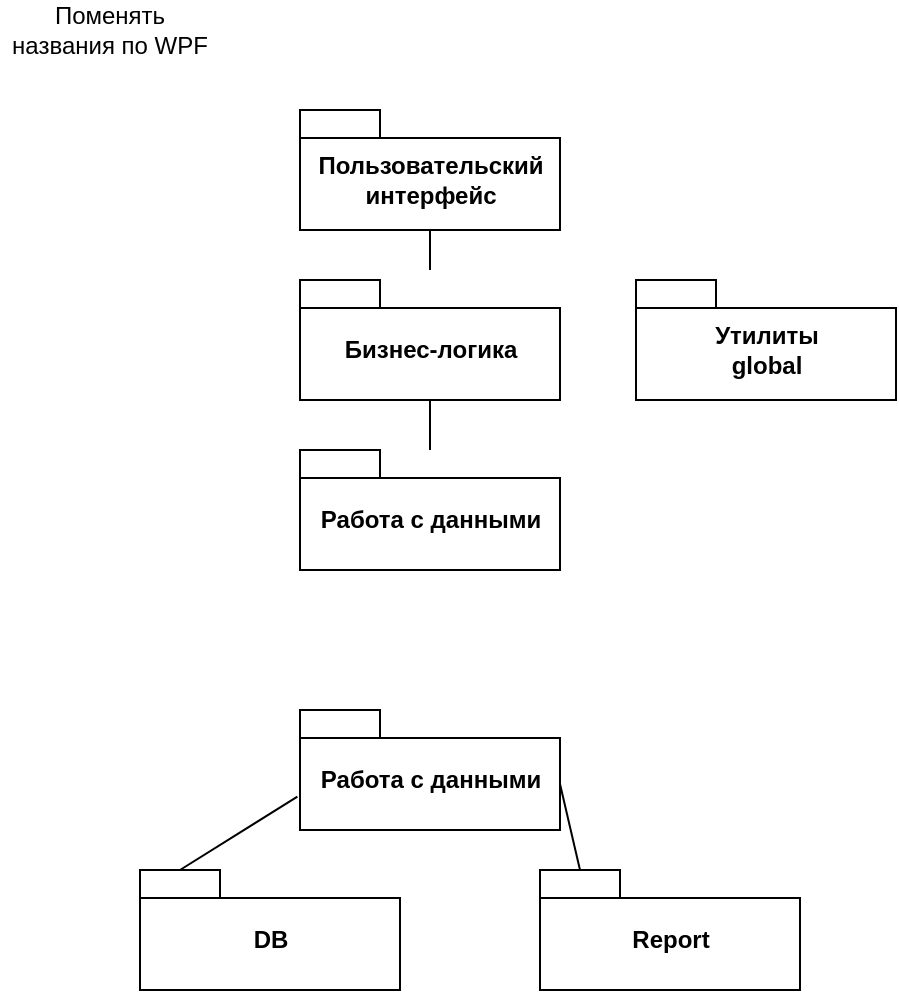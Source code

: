<mxfile version="12.1.0" type="github" pages="1"><diagram id="RI96Rg6PpU725s9Ob1J-" name="Page-1"><mxGraphModel dx="773" dy="459" grid="1" gridSize="10" guides="1" tooltips="1" connect="1" arrows="1" fold="1" page="1" pageScale="1" pageWidth="827" pageHeight="1169" math="0" shadow="0"><root><mxCell id="0"/><mxCell id="1" parent="0"/><mxCell id="xrTXIa3ZHO3Dpgy-eKHI-5" value="Пользовательский&lt;br&gt;интерфейс" style="shape=folder;fontStyle=1;spacingTop=10;tabWidth=40;tabHeight=14;tabPosition=left;html=1;" parent="1" vertex="1"><mxGeometry x="180" y="60" width="130" height="60" as="geometry"/></mxCell><mxCell id="xrTXIa3ZHO3Dpgy-eKHI-6" value="Бизнес-логика" style="shape=folder;fontStyle=1;spacingTop=10;tabWidth=40;tabHeight=14;tabPosition=left;html=1;" parent="1" vertex="1"><mxGeometry x="180" y="145" width="130" height="60" as="geometry"/></mxCell><mxCell id="xrTXIa3ZHO3Dpgy-eKHI-7" value="Работа с данными" style="shape=folder;fontStyle=1;spacingTop=10;tabWidth=40;tabHeight=14;tabPosition=left;html=1;" parent="1" vertex="1"><mxGeometry x="180" y="230" width="130" height="60" as="geometry"/></mxCell><mxCell id="xrTXIa3ZHO3Dpgy-eKHI-8" value="Утилиты&lt;br&gt;global" style="shape=folder;fontStyle=1;spacingTop=10;tabWidth=40;tabHeight=14;tabPosition=left;html=1;" parent="1" vertex="1"><mxGeometry x="348" y="145" width="130" height="60" as="geometry"/></mxCell><mxCell id="xrTXIa3ZHO3Dpgy-eKHI-11" value="" style="endArrow=none;html=1;entryX=0.5;entryY=1;entryDx=0;entryDy=0;entryPerimeter=0;" parent="1" target="xrTXIa3ZHO3Dpgy-eKHI-5" edge="1"><mxGeometry width="50" height="50" relative="1" as="geometry"><mxPoint x="245" y="140" as="sourcePoint"/><mxPoint x="170" y="130" as="targetPoint"/></mxGeometry></mxCell><mxCell id="xrTXIa3ZHO3Dpgy-eKHI-12" value="" style="endArrow=none;html=1;entryX=0.5;entryY=1;entryDx=0;entryDy=0;entryPerimeter=0;" parent="1" target="xrTXIa3ZHO3Dpgy-eKHI-6" edge="1"><mxGeometry width="50" height="50" relative="1" as="geometry"><mxPoint x="245" y="230" as="sourcePoint"/><mxPoint x="270" y="210" as="targetPoint"/></mxGeometry></mxCell><mxCell id="FgcrbxEd5ckNjh3qgRBj-1" value="Поменять названия по WPF" style="text;html=1;strokeColor=none;fillColor=none;align=center;verticalAlign=middle;whiteSpace=wrap;rounded=0;" vertex="1" parent="1"><mxGeometry x="30" y="10" width="110" height="20" as="geometry"/></mxCell><mxCell id="FgcrbxEd5ckNjh3qgRBj-4" value="Работа с данными" style="shape=folder;fontStyle=1;spacingTop=10;tabWidth=40;tabHeight=14;tabPosition=left;html=1;" vertex="1" parent="1"><mxGeometry x="180" y="360" width="130" height="60" as="geometry"/></mxCell><mxCell id="FgcrbxEd5ckNjh3qgRBj-5" value="DB" style="shape=folder;fontStyle=1;spacingTop=10;tabWidth=40;tabHeight=14;tabPosition=left;html=1;" vertex="1" parent="1"><mxGeometry x="100" y="440" width="130" height="60" as="geometry"/></mxCell><mxCell id="FgcrbxEd5ckNjh3qgRBj-6" value="Report" style="shape=folder;fontStyle=1;spacingTop=10;tabWidth=40;tabHeight=14;tabPosition=left;html=1;" vertex="1" parent="1"><mxGeometry x="300" y="440" width="130" height="60" as="geometry"/></mxCell><mxCell id="FgcrbxEd5ckNjh3qgRBj-7" value="" style="endArrow=none;html=1;entryX=-0.01;entryY=0.722;entryDx=0;entryDy=0;entryPerimeter=0;exitX=0;exitY=0;exitDx=20;exitDy=0;exitPerimeter=0;" edge="1" parent="1" source="FgcrbxEd5ckNjh3qgRBj-5" target="FgcrbxEd5ckNjh3qgRBj-4"><mxGeometry width="50" height="50" relative="1" as="geometry"><mxPoint x="110" y="440" as="sourcePoint"/><mxPoint x="160" y="390" as="targetPoint"/></mxGeometry></mxCell><mxCell id="FgcrbxEd5ckNjh3qgRBj-8" value="" style="endArrow=none;html=1;entryX=0;entryY=0;entryDx=130;entryDy=37;entryPerimeter=0;exitX=0;exitY=0;exitDx=20;exitDy=0;exitPerimeter=0;" edge="1" parent="1" source="FgcrbxEd5ckNjh3qgRBj-6" target="FgcrbxEd5ckNjh3qgRBj-4"><mxGeometry width="50" height="50" relative="1" as="geometry"><mxPoint x="340" y="440" as="sourcePoint"/><mxPoint x="390" y="390" as="targetPoint"/></mxGeometry></mxCell></root></mxGraphModel></diagram></mxfile>